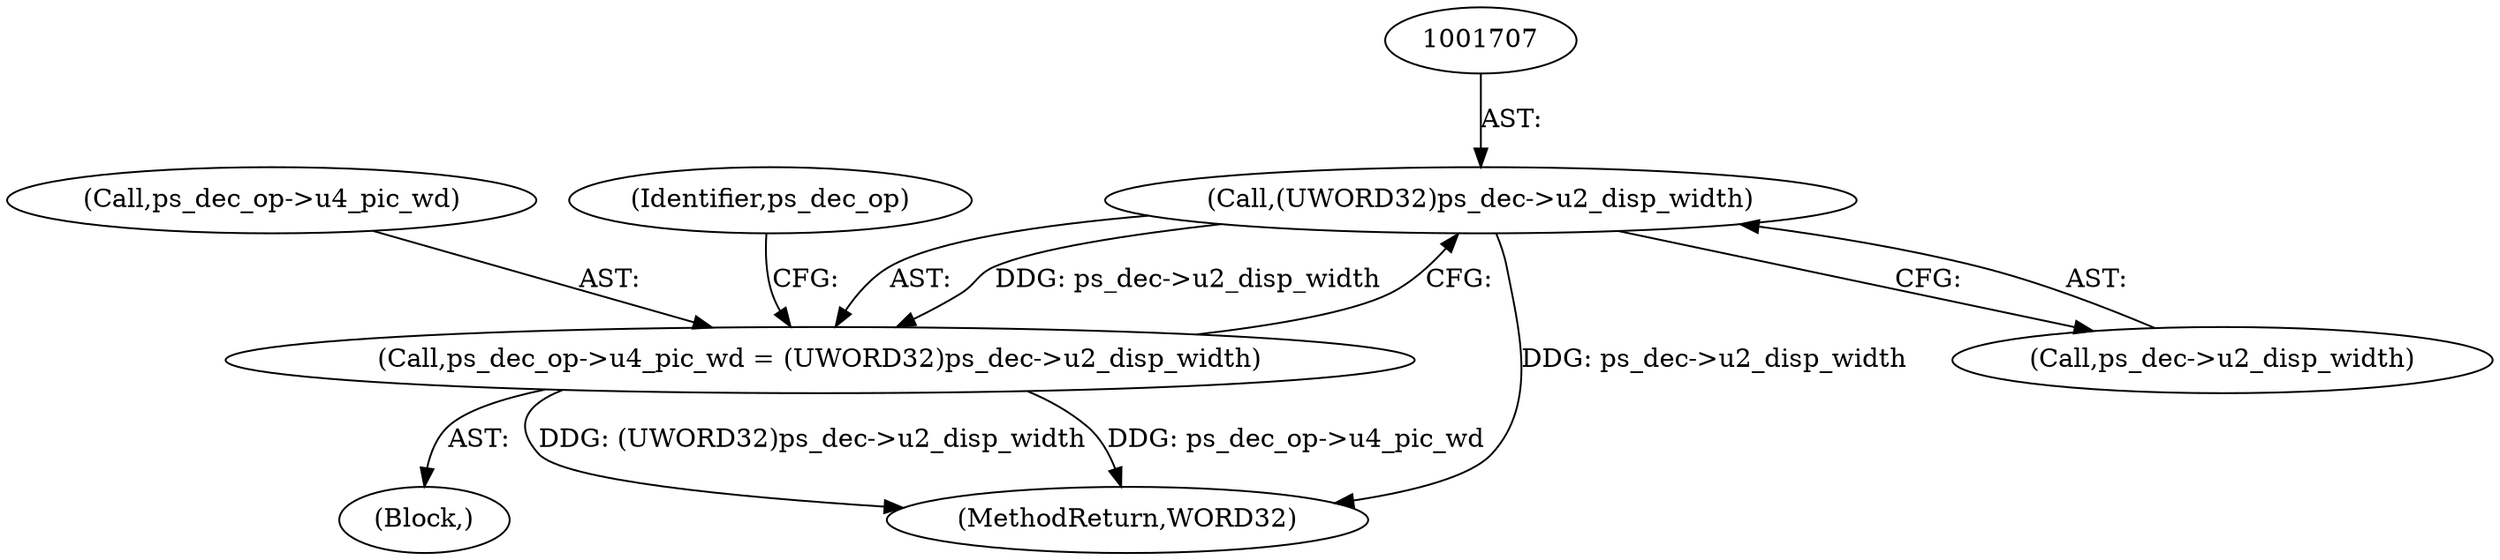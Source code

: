 digraph "0_Android_a78887bcffbc2995cf9ed72e0697acf560875e9e@pointer" {
"1001706" [label="(Call,(UWORD32)ps_dec->u2_disp_width)"];
"1001702" [label="(Call,ps_dec_op->u4_pic_wd = (UWORD32)ps_dec->u2_disp_width)"];
"1001701" [label="(Block,)"];
"1002129" [label="(MethodReturn,WORD32)"];
"1001706" [label="(Call,(UWORD32)ps_dec->u2_disp_width)"];
"1001703" [label="(Call,ps_dec_op->u4_pic_wd)"];
"1001708" [label="(Call,ps_dec->u2_disp_width)"];
"1001702" [label="(Call,ps_dec_op->u4_pic_wd = (UWORD32)ps_dec->u2_disp_width)"];
"1001713" [label="(Identifier,ps_dec_op)"];
"1001706" -> "1001702"  [label="AST: "];
"1001706" -> "1001708"  [label="CFG: "];
"1001707" -> "1001706"  [label="AST: "];
"1001708" -> "1001706"  [label="AST: "];
"1001702" -> "1001706"  [label="CFG: "];
"1001706" -> "1002129"  [label="DDG: ps_dec->u2_disp_width"];
"1001706" -> "1001702"  [label="DDG: ps_dec->u2_disp_width"];
"1001702" -> "1001701"  [label="AST: "];
"1001703" -> "1001702"  [label="AST: "];
"1001713" -> "1001702"  [label="CFG: "];
"1001702" -> "1002129"  [label="DDG: (UWORD32)ps_dec->u2_disp_width"];
"1001702" -> "1002129"  [label="DDG: ps_dec_op->u4_pic_wd"];
}
